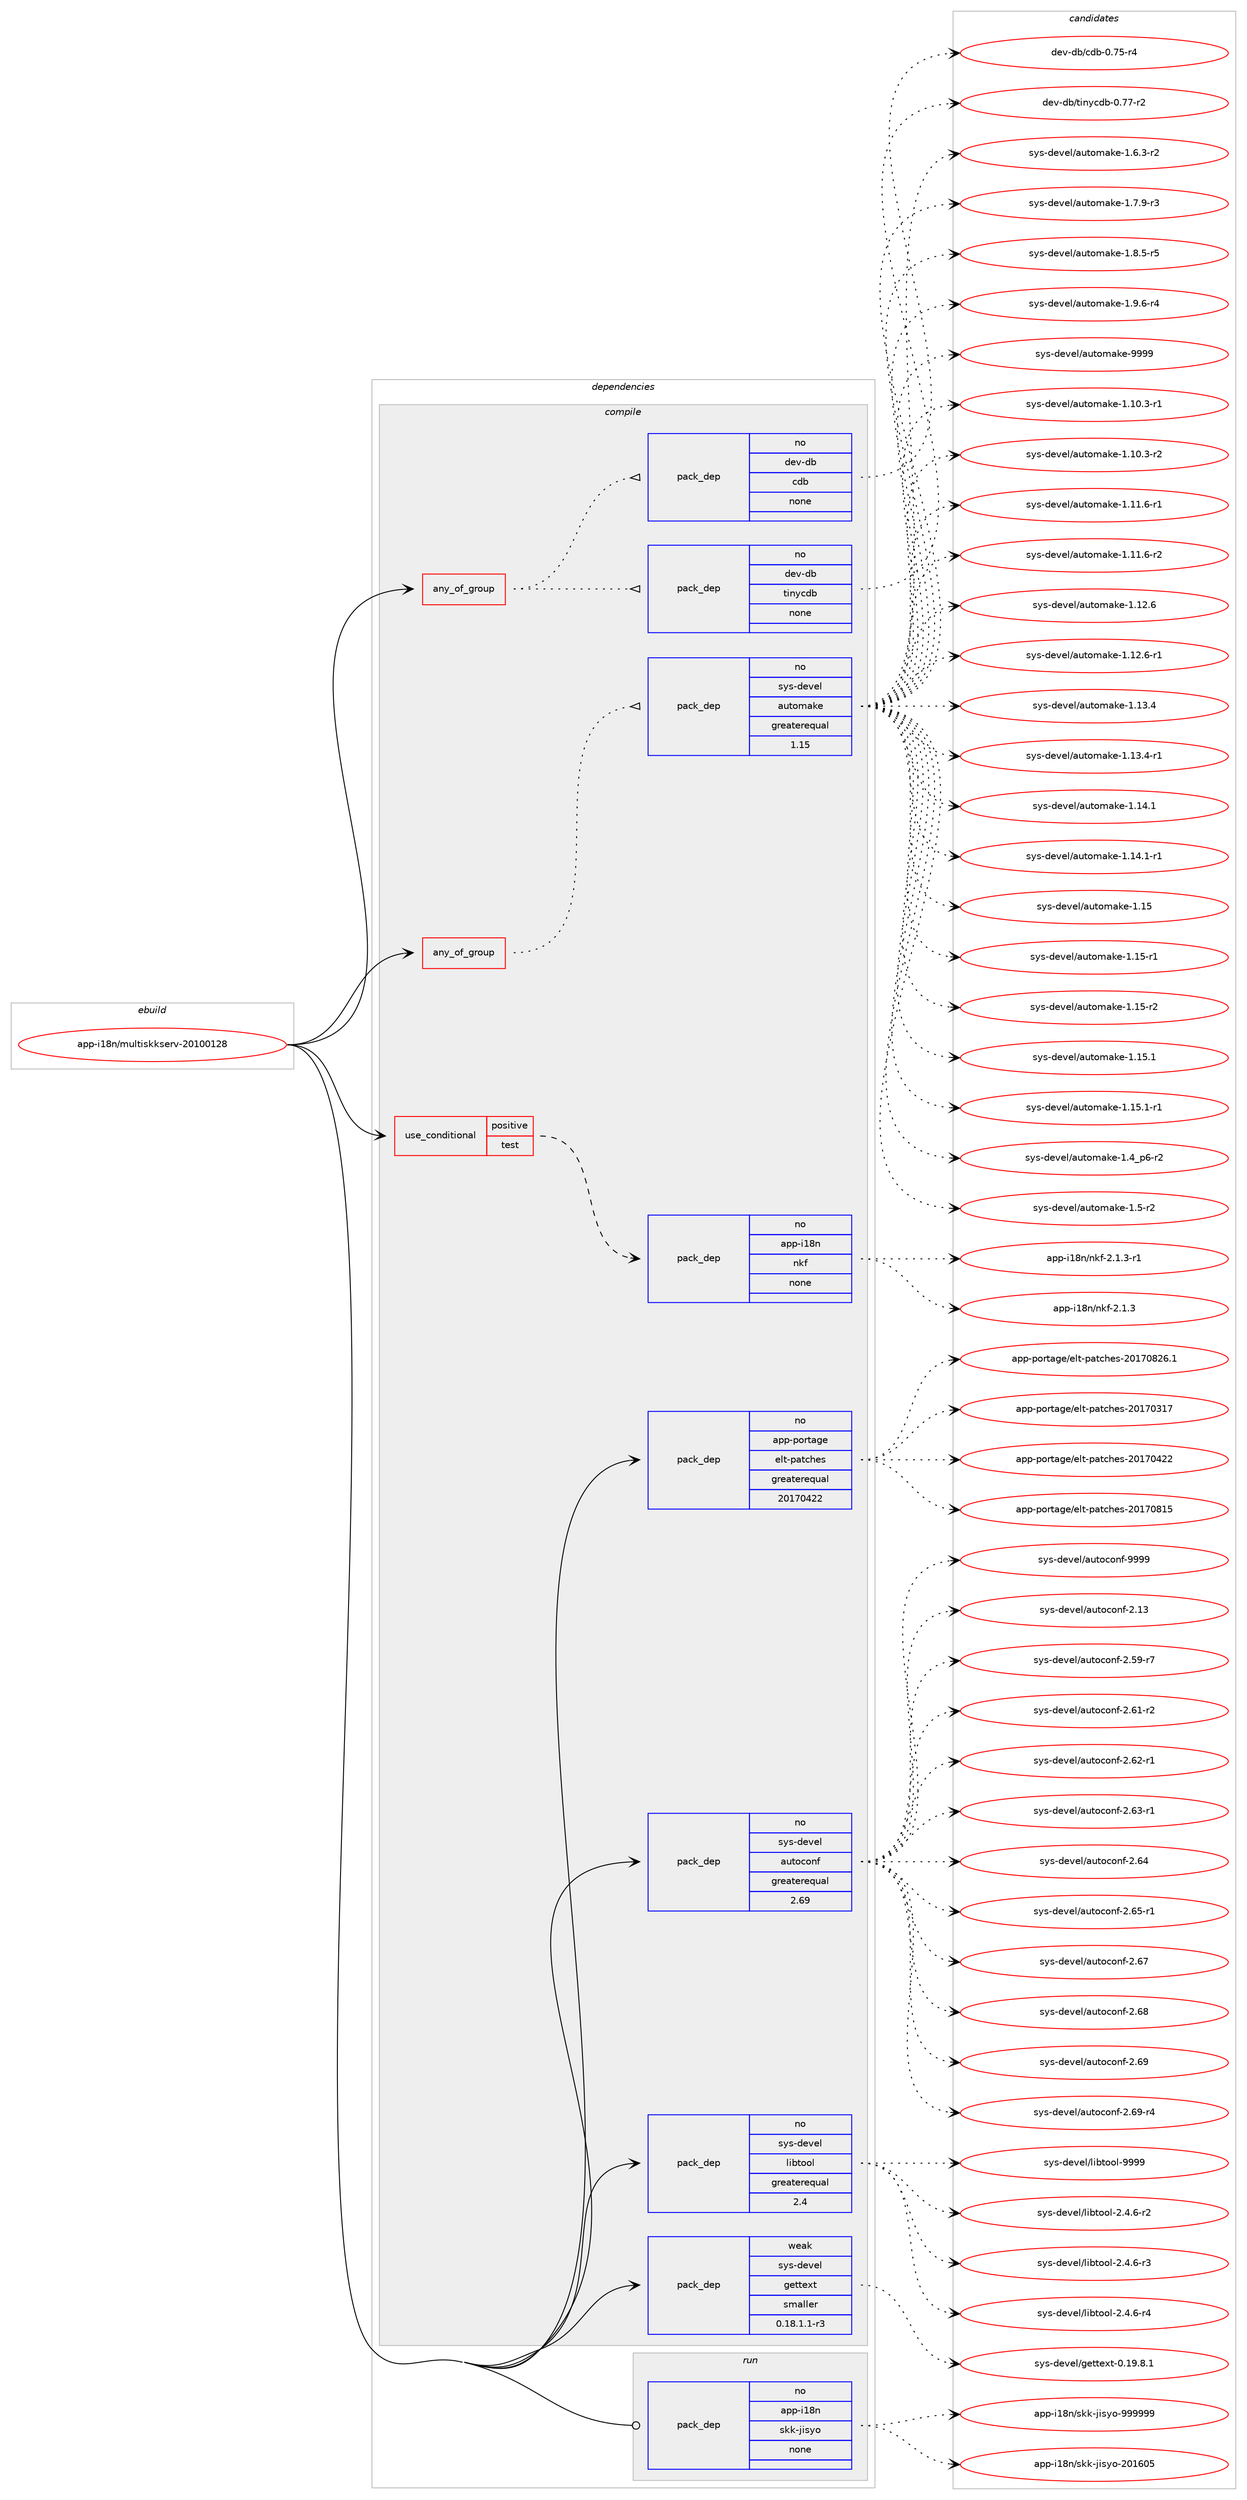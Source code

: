 digraph prolog {

# *************
# Graph options
# *************

newrank=true;
concentrate=true;
compound=true;
graph [rankdir=LR,fontname=Helvetica,fontsize=10,ranksep=1.5];#, ranksep=2.5, nodesep=0.2];
edge  [arrowhead=vee];
node  [fontname=Helvetica,fontsize=10];

# **********
# The ebuild
# **********

subgraph cluster_leftcol {
color=gray;
rank=same;
label=<<i>ebuild</i>>;
id [label="app-i18n/multiskkserv-20100128", color=red, width=4, href="../app-i18n/multiskkserv-20100128.svg"];
}

# ****************
# The dependencies
# ****************

subgraph cluster_midcol {
color=gray;
label=<<i>dependencies</i>>;
subgraph cluster_compile {
fillcolor="#eeeeee";
style=filled;
label=<<i>compile</i>>;
subgraph any669 {
dependency43398 [label=<<TABLE BORDER="0" CELLBORDER="1" CELLSPACING="0" CELLPADDING="4"><TR><TD CELLPADDING="10">any_of_group</TD></TR></TABLE>>, shape=none, color=red];subgraph pack30792 {
dependency43399 [label=<<TABLE BORDER="0" CELLBORDER="1" CELLSPACING="0" CELLPADDING="4" WIDTH="220"><TR><TD ROWSPAN="6" CELLPADDING="30">pack_dep</TD></TR><TR><TD WIDTH="110">no</TD></TR><TR><TD>dev-db</TD></TR><TR><TD>tinycdb</TD></TR><TR><TD>none</TD></TR><TR><TD></TD></TR></TABLE>>, shape=none, color=blue];
}
dependency43398:e -> dependency43399:w [weight=20,style="dotted",arrowhead="oinv"];
subgraph pack30793 {
dependency43400 [label=<<TABLE BORDER="0" CELLBORDER="1" CELLSPACING="0" CELLPADDING="4" WIDTH="220"><TR><TD ROWSPAN="6" CELLPADDING="30">pack_dep</TD></TR><TR><TD WIDTH="110">no</TD></TR><TR><TD>dev-db</TD></TR><TR><TD>cdb</TD></TR><TR><TD>none</TD></TR><TR><TD></TD></TR></TABLE>>, shape=none, color=blue];
}
dependency43398:e -> dependency43400:w [weight=20,style="dotted",arrowhead="oinv"];
}
id:e -> dependency43398:w [weight=20,style="solid",arrowhead="vee"];
subgraph any670 {
dependency43401 [label=<<TABLE BORDER="0" CELLBORDER="1" CELLSPACING="0" CELLPADDING="4"><TR><TD CELLPADDING="10">any_of_group</TD></TR></TABLE>>, shape=none, color=red];subgraph pack30794 {
dependency43402 [label=<<TABLE BORDER="0" CELLBORDER="1" CELLSPACING="0" CELLPADDING="4" WIDTH="220"><TR><TD ROWSPAN="6" CELLPADDING="30">pack_dep</TD></TR><TR><TD WIDTH="110">no</TD></TR><TR><TD>sys-devel</TD></TR><TR><TD>automake</TD></TR><TR><TD>greaterequal</TD></TR><TR><TD>1.15</TD></TR></TABLE>>, shape=none, color=blue];
}
dependency43401:e -> dependency43402:w [weight=20,style="dotted",arrowhead="oinv"];
}
id:e -> dependency43401:w [weight=20,style="solid",arrowhead="vee"];
subgraph cond11917 {
dependency43403 [label=<<TABLE BORDER="0" CELLBORDER="1" CELLSPACING="0" CELLPADDING="4"><TR><TD ROWSPAN="3" CELLPADDING="10">use_conditional</TD></TR><TR><TD>positive</TD></TR><TR><TD>test</TD></TR></TABLE>>, shape=none, color=red];
subgraph pack30795 {
dependency43404 [label=<<TABLE BORDER="0" CELLBORDER="1" CELLSPACING="0" CELLPADDING="4" WIDTH="220"><TR><TD ROWSPAN="6" CELLPADDING="30">pack_dep</TD></TR><TR><TD WIDTH="110">no</TD></TR><TR><TD>app-i18n</TD></TR><TR><TD>nkf</TD></TR><TR><TD>none</TD></TR><TR><TD></TD></TR></TABLE>>, shape=none, color=blue];
}
dependency43403:e -> dependency43404:w [weight=20,style="dashed",arrowhead="vee"];
}
id:e -> dependency43403:w [weight=20,style="solid",arrowhead="vee"];
subgraph pack30796 {
dependency43405 [label=<<TABLE BORDER="0" CELLBORDER="1" CELLSPACING="0" CELLPADDING="4" WIDTH="220"><TR><TD ROWSPAN="6" CELLPADDING="30">pack_dep</TD></TR><TR><TD WIDTH="110">no</TD></TR><TR><TD>app-portage</TD></TR><TR><TD>elt-patches</TD></TR><TR><TD>greaterequal</TD></TR><TR><TD>20170422</TD></TR></TABLE>>, shape=none, color=blue];
}
id:e -> dependency43405:w [weight=20,style="solid",arrowhead="vee"];
subgraph pack30797 {
dependency43406 [label=<<TABLE BORDER="0" CELLBORDER="1" CELLSPACING="0" CELLPADDING="4" WIDTH="220"><TR><TD ROWSPAN="6" CELLPADDING="30">pack_dep</TD></TR><TR><TD WIDTH="110">no</TD></TR><TR><TD>sys-devel</TD></TR><TR><TD>autoconf</TD></TR><TR><TD>greaterequal</TD></TR><TR><TD>2.69</TD></TR></TABLE>>, shape=none, color=blue];
}
id:e -> dependency43406:w [weight=20,style="solid",arrowhead="vee"];
subgraph pack30798 {
dependency43407 [label=<<TABLE BORDER="0" CELLBORDER="1" CELLSPACING="0" CELLPADDING="4" WIDTH="220"><TR><TD ROWSPAN="6" CELLPADDING="30">pack_dep</TD></TR><TR><TD WIDTH="110">no</TD></TR><TR><TD>sys-devel</TD></TR><TR><TD>libtool</TD></TR><TR><TD>greaterequal</TD></TR><TR><TD>2.4</TD></TR></TABLE>>, shape=none, color=blue];
}
id:e -> dependency43407:w [weight=20,style="solid",arrowhead="vee"];
subgraph pack30799 {
dependency43408 [label=<<TABLE BORDER="0" CELLBORDER="1" CELLSPACING="0" CELLPADDING="4" WIDTH="220"><TR><TD ROWSPAN="6" CELLPADDING="30">pack_dep</TD></TR><TR><TD WIDTH="110">weak</TD></TR><TR><TD>sys-devel</TD></TR><TR><TD>gettext</TD></TR><TR><TD>smaller</TD></TR><TR><TD>0.18.1.1-r3</TD></TR></TABLE>>, shape=none, color=blue];
}
id:e -> dependency43408:w [weight=20,style="solid",arrowhead="vee"];
}
subgraph cluster_compileandrun {
fillcolor="#eeeeee";
style=filled;
label=<<i>compile and run</i>>;
}
subgraph cluster_run {
fillcolor="#eeeeee";
style=filled;
label=<<i>run</i>>;
subgraph pack30800 {
dependency43409 [label=<<TABLE BORDER="0" CELLBORDER="1" CELLSPACING="0" CELLPADDING="4" WIDTH="220"><TR><TD ROWSPAN="6" CELLPADDING="30">pack_dep</TD></TR><TR><TD WIDTH="110">no</TD></TR><TR><TD>app-i18n</TD></TR><TR><TD>skk-jisyo</TD></TR><TR><TD>none</TD></TR><TR><TD></TD></TR></TABLE>>, shape=none, color=blue];
}
id:e -> dependency43409:w [weight=20,style="solid",arrowhead="odot"];
}
}

# **************
# The candidates
# **************

subgraph cluster_choices {
rank=same;
color=gray;
label=<<i>candidates</i>>;

subgraph choice30792 {
color=black;
nodesep=1;
choice100101118451009847116105110121991009845484655554511450 [label="dev-db/tinycdb-0.77-r2", color=red, width=4,href="../dev-db/tinycdb-0.77-r2.svg"];
dependency43399:e -> choice100101118451009847116105110121991009845484655554511450:w [style=dotted,weight="100"];
}
subgraph choice30793 {
color=black;
nodesep=1;
choice100101118451009847991009845484655534511452 [label="dev-db/cdb-0.75-r4", color=red, width=4,href="../dev-db/cdb-0.75-r4.svg"];
dependency43400:e -> choice100101118451009847991009845484655534511452:w [style=dotted,weight="100"];
}
subgraph choice30794 {
color=black;
nodesep=1;
choice11512111545100101118101108479711711611110997107101454946494846514511449 [label="sys-devel/automake-1.10.3-r1", color=red, width=4,href="../sys-devel/automake-1.10.3-r1.svg"];
choice11512111545100101118101108479711711611110997107101454946494846514511450 [label="sys-devel/automake-1.10.3-r2", color=red, width=4,href="../sys-devel/automake-1.10.3-r2.svg"];
choice11512111545100101118101108479711711611110997107101454946494946544511449 [label="sys-devel/automake-1.11.6-r1", color=red, width=4,href="../sys-devel/automake-1.11.6-r1.svg"];
choice11512111545100101118101108479711711611110997107101454946494946544511450 [label="sys-devel/automake-1.11.6-r2", color=red, width=4,href="../sys-devel/automake-1.11.6-r2.svg"];
choice1151211154510010111810110847971171161111099710710145494649504654 [label="sys-devel/automake-1.12.6", color=red, width=4,href="../sys-devel/automake-1.12.6.svg"];
choice11512111545100101118101108479711711611110997107101454946495046544511449 [label="sys-devel/automake-1.12.6-r1", color=red, width=4,href="../sys-devel/automake-1.12.6-r1.svg"];
choice1151211154510010111810110847971171161111099710710145494649514652 [label="sys-devel/automake-1.13.4", color=red, width=4,href="../sys-devel/automake-1.13.4.svg"];
choice11512111545100101118101108479711711611110997107101454946495146524511449 [label="sys-devel/automake-1.13.4-r1", color=red, width=4,href="../sys-devel/automake-1.13.4-r1.svg"];
choice1151211154510010111810110847971171161111099710710145494649524649 [label="sys-devel/automake-1.14.1", color=red, width=4,href="../sys-devel/automake-1.14.1.svg"];
choice11512111545100101118101108479711711611110997107101454946495246494511449 [label="sys-devel/automake-1.14.1-r1", color=red, width=4,href="../sys-devel/automake-1.14.1-r1.svg"];
choice115121115451001011181011084797117116111109971071014549464953 [label="sys-devel/automake-1.15", color=red, width=4,href="../sys-devel/automake-1.15.svg"];
choice1151211154510010111810110847971171161111099710710145494649534511449 [label="sys-devel/automake-1.15-r1", color=red, width=4,href="../sys-devel/automake-1.15-r1.svg"];
choice1151211154510010111810110847971171161111099710710145494649534511450 [label="sys-devel/automake-1.15-r2", color=red, width=4,href="../sys-devel/automake-1.15-r2.svg"];
choice1151211154510010111810110847971171161111099710710145494649534649 [label="sys-devel/automake-1.15.1", color=red, width=4,href="../sys-devel/automake-1.15.1.svg"];
choice11512111545100101118101108479711711611110997107101454946495346494511449 [label="sys-devel/automake-1.15.1-r1", color=red, width=4,href="../sys-devel/automake-1.15.1-r1.svg"];
choice115121115451001011181011084797117116111109971071014549465295112544511450 [label="sys-devel/automake-1.4_p6-r2", color=red, width=4,href="../sys-devel/automake-1.4_p6-r2.svg"];
choice11512111545100101118101108479711711611110997107101454946534511450 [label="sys-devel/automake-1.5-r2", color=red, width=4,href="../sys-devel/automake-1.5-r2.svg"];
choice115121115451001011181011084797117116111109971071014549465446514511450 [label="sys-devel/automake-1.6.3-r2", color=red, width=4,href="../sys-devel/automake-1.6.3-r2.svg"];
choice115121115451001011181011084797117116111109971071014549465546574511451 [label="sys-devel/automake-1.7.9-r3", color=red, width=4,href="../sys-devel/automake-1.7.9-r3.svg"];
choice115121115451001011181011084797117116111109971071014549465646534511453 [label="sys-devel/automake-1.8.5-r5", color=red, width=4,href="../sys-devel/automake-1.8.5-r5.svg"];
choice115121115451001011181011084797117116111109971071014549465746544511452 [label="sys-devel/automake-1.9.6-r4", color=red, width=4,href="../sys-devel/automake-1.9.6-r4.svg"];
choice115121115451001011181011084797117116111109971071014557575757 [label="sys-devel/automake-9999", color=red, width=4,href="../sys-devel/automake-9999.svg"];
dependency43402:e -> choice11512111545100101118101108479711711611110997107101454946494846514511449:w [style=dotted,weight="100"];
dependency43402:e -> choice11512111545100101118101108479711711611110997107101454946494846514511450:w [style=dotted,weight="100"];
dependency43402:e -> choice11512111545100101118101108479711711611110997107101454946494946544511449:w [style=dotted,weight="100"];
dependency43402:e -> choice11512111545100101118101108479711711611110997107101454946494946544511450:w [style=dotted,weight="100"];
dependency43402:e -> choice1151211154510010111810110847971171161111099710710145494649504654:w [style=dotted,weight="100"];
dependency43402:e -> choice11512111545100101118101108479711711611110997107101454946495046544511449:w [style=dotted,weight="100"];
dependency43402:e -> choice1151211154510010111810110847971171161111099710710145494649514652:w [style=dotted,weight="100"];
dependency43402:e -> choice11512111545100101118101108479711711611110997107101454946495146524511449:w [style=dotted,weight="100"];
dependency43402:e -> choice1151211154510010111810110847971171161111099710710145494649524649:w [style=dotted,weight="100"];
dependency43402:e -> choice11512111545100101118101108479711711611110997107101454946495246494511449:w [style=dotted,weight="100"];
dependency43402:e -> choice115121115451001011181011084797117116111109971071014549464953:w [style=dotted,weight="100"];
dependency43402:e -> choice1151211154510010111810110847971171161111099710710145494649534511449:w [style=dotted,weight="100"];
dependency43402:e -> choice1151211154510010111810110847971171161111099710710145494649534511450:w [style=dotted,weight="100"];
dependency43402:e -> choice1151211154510010111810110847971171161111099710710145494649534649:w [style=dotted,weight="100"];
dependency43402:e -> choice11512111545100101118101108479711711611110997107101454946495346494511449:w [style=dotted,weight="100"];
dependency43402:e -> choice115121115451001011181011084797117116111109971071014549465295112544511450:w [style=dotted,weight="100"];
dependency43402:e -> choice11512111545100101118101108479711711611110997107101454946534511450:w [style=dotted,weight="100"];
dependency43402:e -> choice115121115451001011181011084797117116111109971071014549465446514511450:w [style=dotted,weight="100"];
dependency43402:e -> choice115121115451001011181011084797117116111109971071014549465546574511451:w [style=dotted,weight="100"];
dependency43402:e -> choice115121115451001011181011084797117116111109971071014549465646534511453:w [style=dotted,weight="100"];
dependency43402:e -> choice115121115451001011181011084797117116111109971071014549465746544511452:w [style=dotted,weight="100"];
dependency43402:e -> choice115121115451001011181011084797117116111109971071014557575757:w [style=dotted,weight="100"];
}
subgraph choice30795 {
color=black;
nodesep=1;
choice9711211245105495611047110107102455046494651 [label="app-i18n/nkf-2.1.3", color=red, width=4,href="../app-i18n/nkf-2.1.3.svg"];
choice97112112451054956110471101071024550464946514511449 [label="app-i18n/nkf-2.1.3-r1", color=red, width=4,href="../app-i18n/nkf-2.1.3-r1.svg"];
dependency43404:e -> choice9711211245105495611047110107102455046494651:w [style=dotted,weight="100"];
dependency43404:e -> choice97112112451054956110471101071024550464946514511449:w [style=dotted,weight="100"];
}
subgraph choice30796 {
color=black;
nodesep=1;
choice97112112451121111141169710310147101108116451129711699104101115455048495548514955 [label="app-portage/elt-patches-20170317", color=red, width=4,href="../app-portage/elt-patches-20170317.svg"];
choice97112112451121111141169710310147101108116451129711699104101115455048495548525050 [label="app-portage/elt-patches-20170422", color=red, width=4,href="../app-portage/elt-patches-20170422.svg"];
choice97112112451121111141169710310147101108116451129711699104101115455048495548564953 [label="app-portage/elt-patches-20170815", color=red, width=4,href="../app-portage/elt-patches-20170815.svg"];
choice971121124511211111411697103101471011081164511297116991041011154550484955485650544649 [label="app-portage/elt-patches-20170826.1", color=red, width=4,href="../app-portage/elt-patches-20170826.1.svg"];
dependency43405:e -> choice97112112451121111141169710310147101108116451129711699104101115455048495548514955:w [style=dotted,weight="100"];
dependency43405:e -> choice97112112451121111141169710310147101108116451129711699104101115455048495548525050:w [style=dotted,weight="100"];
dependency43405:e -> choice97112112451121111141169710310147101108116451129711699104101115455048495548564953:w [style=dotted,weight="100"];
dependency43405:e -> choice971121124511211111411697103101471011081164511297116991041011154550484955485650544649:w [style=dotted,weight="100"];
}
subgraph choice30797 {
color=black;
nodesep=1;
choice115121115451001011181011084797117116111991111101024550464951 [label="sys-devel/autoconf-2.13", color=red, width=4,href="../sys-devel/autoconf-2.13.svg"];
choice1151211154510010111810110847971171161119911111010245504653574511455 [label="sys-devel/autoconf-2.59-r7", color=red, width=4,href="../sys-devel/autoconf-2.59-r7.svg"];
choice1151211154510010111810110847971171161119911111010245504654494511450 [label="sys-devel/autoconf-2.61-r2", color=red, width=4,href="../sys-devel/autoconf-2.61-r2.svg"];
choice1151211154510010111810110847971171161119911111010245504654504511449 [label="sys-devel/autoconf-2.62-r1", color=red, width=4,href="../sys-devel/autoconf-2.62-r1.svg"];
choice1151211154510010111810110847971171161119911111010245504654514511449 [label="sys-devel/autoconf-2.63-r1", color=red, width=4,href="../sys-devel/autoconf-2.63-r1.svg"];
choice115121115451001011181011084797117116111991111101024550465452 [label="sys-devel/autoconf-2.64", color=red, width=4,href="../sys-devel/autoconf-2.64.svg"];
choice1151211154510010111810110847971171161119911111010245504654534511449 [label="sys-devel/autoconf-2.65-r1", color=red, width=4,href="../sys-devel/autoconf-2.65-r1.svg"];
choice115121115451001011181011084797117116111991111101024550465455 [label="sys-devel/autoconf-2.67", color=red, width=4,href="../sys-devel/autoconf-2.67.svg"];
choice115121115451001011181011084797117116111991111101024550465456 [label="sys-devel/autoconf-2.68", color=red, width=4,href="../sys-devel/autoconf-2.68.svg"];
choice115121115451001011181011084797117116111991111101024550465457 [label="sys-devel/autoconf-2.69", color=red, width=4,href="../sys-devel/autoconf-2.69.svg"];
choice1151211154510010111810110847971171161119911111010245504654574511452 [label="sys-devel/autoconf-2.69-r4", color=red, width=4,href="../sys-devel/autoconf-2.69-r4.svg"];
choice115121115451001011181011084797117116111991111101024557575757 [label="sys-devel/autoconf-9999", color=red, width=4,href="../sys-devel/autoconf-9999.svg"];
dependency43406:e -> choice115121115451001011181011084797117116111991111101024550464951:w [style=dotted,weight="100"];
dependency43406:e -> choice1151211154510010111810110847971171161119911111010245504653574511455:w [style=dotted,weight="100"];
dependency43406:e -> choice1151211154510010111810110847971171161119911111010245504654494511450:w [style=dotted,weight="100"];
dependency43406:e -> choice1151211154510010111810110847971171161119911111010245504654504511449:w [style=dotted,weight="100"];
dependency43406:e -> choice1151211154510010111810110847971171161119911111010245504654514511449:w [style=dotted,weight="100"];
dependency43406:e -> choice115121115451001011181011084797117116111991111101024550465452:w [style=dotted,weight="100"];
dependency43406:e -> choice1151211154510010111810110847971171161119911111010245504654534511449:w [style=dotted,weight="100"];
dependency43406:e -> choice115121115451001011181011084797117116111991111101024550465455:w [style=dotted,weight="100"];
dependency43406:e -> choice115121115451001011181011084797117116111991111101024550465456:w [style=dotted,weight="100"];
dependency43406:e -> choice115121115451001011181011084797117116111991111101024550465457:w [style=dotted,weight="100"];
dependency43406:e -> choice1151211154510010111810110847971171161119911111010245504654574511452:w [style=dotted,weight="100"];
dependency43406:e -> choice115121115451001011181011084797117116111991111101024557575757:w [style=dotted,weight="100"];
}
subgraph choice30798 {
color=black;
nodesep=1;
choice1151211154510010111810110847108105981161111111084550465246544511450 [label="sys-devel/libtool-2.4.6-r2", color=red, width=4,href="../sys-devel/libtool-2.4.6-r2.svg"];
choice1151211154510010111810110847108105981161111111084550465246544511451 [label="sys-devel/libtool-2.4.6-r3", color=red, width=4,href="../sys-devel/libtool-2.4.6-r3.svg"];
choice1151211154510010111810110847108105981161111111084550465246544511452 [label="sys-devel/libtool-2.4.6-r4", color=red, width=4,href="../sys-devel/libtool-2.4.6-r4.svg"];
choice1151211154510010111810110847108105981161111111084557575757 [label="sys-devel/libtool-9999", color=red, width=4,href="../sys-devel/libtool-9999.svg"];
dependency43407:e -> choice1151211154510010111810110847108105981161111111084550465246544511450:w [style=dotted,weight="100"];
dependency43407:e -> choice1151211154510010111810110847108105981161111111084550465246544511451:w [style=dotted,weight="100"];
dependency43407:e -> choice1151211154510010111810110847108105981161111111084550465246544511452:w [style=dotted,weight="100"];
dependency43407:e -> choice1151211154510010111810110847108105981161111111084557575757:w [style=dotted,weight="100"];
}
subgraph choice30799 {
color=black;
nodesep=1;
choice1151211154510010111810110847103101116116101120116454846495746564649 [label="sys-devel/gettext-0.19.8.1", color=red, width=4,href="../sys-devel/gettext-0.19.8.1.svg"];
dependency43408:e -> choice1151211154510010111810110847103101116116101120116454846495746564649:w [style=dotted,weight="100"];
}
subgraph choice30800 {
color=black;
nodesep=1;
choice97112112451054956110471151071074510610511512111145504849544853 [label="app-i18n/skk-jisyo-201605", color=red, width=4,href="../app-i18n/skk-jisyo-201605.svg"];
choice97112112451054956110471151071074510610511512111145575757575757 [label="app-i18n/skk-jisyo-999999", color=red, width=4,href="../app-i18n/skk-jisyo-999999.svg"];
dependency43409:e -> choice97112112451054956110471151071074510610511512111145504849544853:w [style=dotted,weight="100"];
dependency43409:e -> choice97112112451054956110471151071074510610511512111145575757575757:w [style=dotted,weight="100"];
}
}

}
